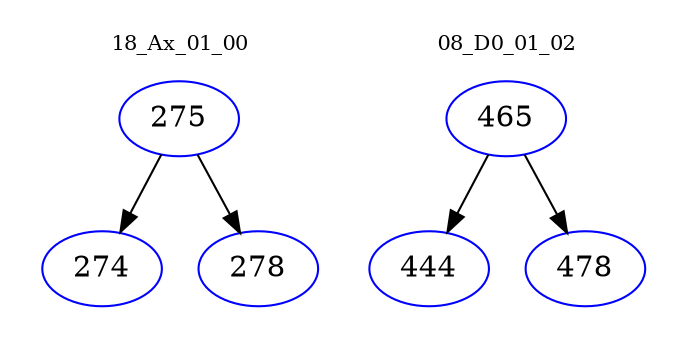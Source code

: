 digraph{
subgraph cluster_0 {
color = white
label = "18_Ax_01_00";
fontsize=10;
T0_275 [label="275", color="blue"]
T0_275 -> T0_274 [color="black"]
T0_274 [label="274", color="blue"]
T0_275 -> T0_278 [color="black"]
T0_278 [label="278", color="blue"]
}
subgraph cluster_1 {
color = white
label = "08_D0_01_02";
fontsize=10;
T1_465 [label="465", color="blue"]
T1_465 -> T1_444 [color="black"]
T1_444 [label="444", color="blue"]
T1_465 -> T1_478 [color="black"]
T1_478 [label="478", color="blue"]
}
}
